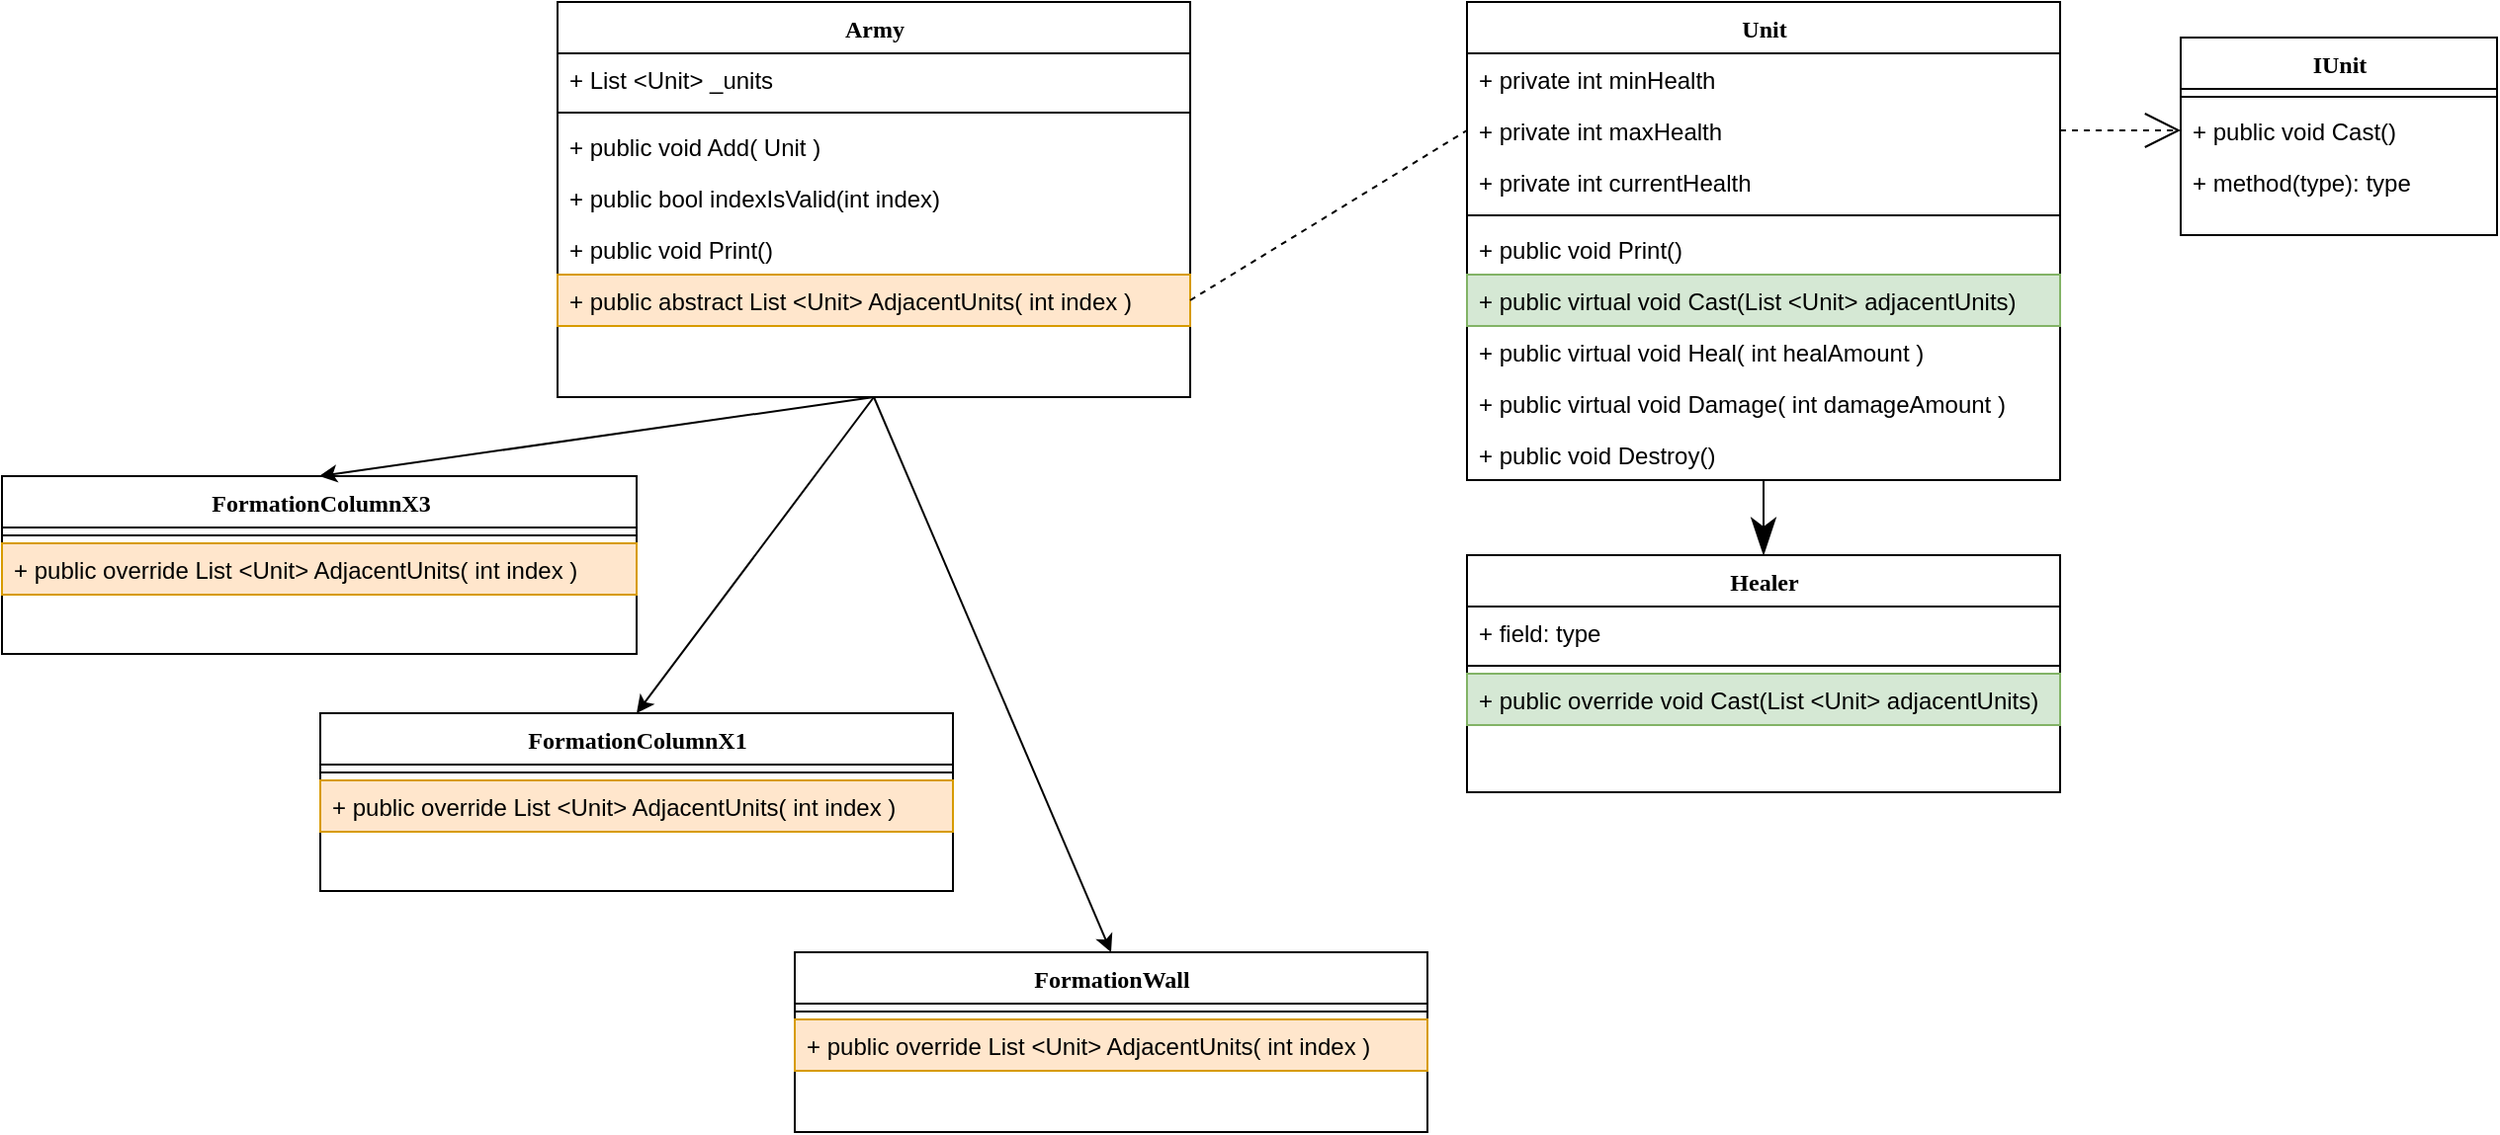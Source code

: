 <mxfile version="16.6.1" type="github" pages="2">
  <diagram name="Структура" id="9f46799a-70d6-7492-0946-bef42562c5a5">
    <mxGraphModel dx="2591" dy="762" grid="1" gridSize="10" guides="0" tooltips="1" connect="1" arrows="1" fold="1" page="1" pageScale="1" pageWidth="1169" pageHeight="827" background="none" math="0" shadow="0">
      <root>
        <mxCell id="0" />
        <mxCell id="1" parent="0" />
        <mxCell id="78961159f06e98e8-124" style="html=1;labelBackgroundColor=none;startFill=0;startSize=8;endArrow=classicThin;endFill=1;endSize=16;fontFamily=Verdana;fontSize=12;entryX=0.5;entryY=0;entryDx=0;entryDy=0;exitX=0.5;exitY=1;exitDx=0;exitDy=0;" parent="1" source="78961159f06e98e8-17" target="78961159f06e98e8-69" edge="1">
          <mxGeometry relative="1" as="geometry" />
        </mxCell>
        <mxCell id="78961159f06e98e8-17" value="Unit" style="swimlane;html=1;fontStyle=1;align=center;verticalAlign=top;childLayout=stackLayout;horizontal=1;startSize=26;horizontalStack=0;resizeParent=1;resizeLast=0;collapsible=1;marginBottom=0;swimlaneFillColor=#ffffff;rounded=0;shadow=0;comic=0;labelBackgroundColor=none;strokeWidth=1;fillColor=none;fontFamily=Verdana;fontSize=12" parent="1" vertex="1">
          <mxGeometry x="580" y="40" width="300" height="242" as="geometry" />
        </mxCell>
        <mxCell id="78961159f06e98e8-21" value="+ private int minHealth" style="text;html=1;strokeColor=none;fillColor=none;align=left;verticalAlign=top;spacingLeft=4;spacingRight=4;whiteSpace=wrap;overflow=hidden;rotatable=0;points=[[0,0.5],[1,0.5]];portConstraint=eastwest;" parent="78961159f06e98e8-17" vertex="1">
          <mxGeometry y="26" width="300" height="26" as="geometry" />
        </mxCell>
        <mxCell id="HIclassJUIiwZ_OQgA3m-4" value="+ private int maxHealth" style="text;html=1;strokeColor=none;fillColor=none;align=left;verticalAlign=top;spacingLeft=4;spacingRight=4;whiteSpace=wrap;overflow=hidden;rotatable=0;points=[[0,0.5],[1,0.5]];portConstraint=eastwest;" parent="78961159f06e98e8-17" vertex="1">
          <mxGeometry y="52" width="300" height="26" as="geometry" />
        </mxCell>
        <mxCell id="HIclassJUIiwZ_OQgA3m-5" value="+ private int currentHealth" style="text;html=1;strokeColor=none;fillColor=none;align=left;verticalAlign=top;spacingLeft=4;spacingRight=4;whiteSpace=wrap;overflow=hidden;rotatable=0;points=[[0,0.5],[1,0.5]];portConstraint=eastwest;" parent="78961159f06e98e8-17" vertex="1">
          <mxGeometry y="78" width="300" height="26" as="geometry" />
        </mxCell>
        <mxCell id="78961159f06e98e8-19" value="" style="line;html=1;strokeWidth=1;fillColor=none;align=left;verticalAlign=middle;spacingTop=-1;spacingLeft=3;spacingRight=3;rotatable=0;labelPosition=right;points=[];portConstraint=eastwest;" parent="78961159f06e98e8-17" vertex="1">
          <mxGeometry y="104" width="300" height="8" as="geometry" />
        </mxCell>
        <mxCell id="78961159f06e98e8-20" value="+ public void Print()" style="text;html=1;strokeColor=none;fillColor=none;align=left;verticalAlign=top;spacingLeft=4;spacingRight=4;whiteSpace=wrap;overflow=hidden;rotatable=0;points=[[0,0.5],[1,0.5]];portConstraint=eastwest;" parent="78961159f06e98e8-17" vertex="1">
          <mxGeometry y="112" width="300" height="26" as="geometry" />
        </mxCell>
        <mxCell id="oNumXjFYtsolnTgjQT-e-2" value="+ public virtual void Cast(List &amp;lt;Unit&amp;gt; adjacentUnits)" style="text;html=1;strokeColor=#82b366;fillColor=#d5e8d4;align=left;verticalAlign=top;spacingLeft=4;spacingRight=4;whiteSpace=wrap;overflow=hidden;rotatable=0;points=[[0,0.5],[1,0.5]];portConstraint=eastwest;" vertex="1" parent="78961159f06e98e8-17">
          <mxGeometry y="138" width="300" height="26" as="geometry" />
        </mxCell>
        <mxCell id="oNumXjFYtsolnTgjQT-e-4" value="+ public virtual void Heal( int healAmount )" style="text;html=1;strokeColor=none;fillColor=none;align=left;verticalAlign=top;spacingLeft=4;spacingRight=4;whiteSpace=wrap;overflow=hidden;rotatable=0;points=[[0,0.5],[1,0.5]];portConstraint=eastwest;" vertex="1" parent="78961159f06e98e8-17">
          <mxGeometry y="164" width="300" height="26" as="geometry" />
        </mxCell>
        <mxCell id="oNumXjFYtsolnTgjQT-e-5" value="+ public virtual void Damage( int damageAmount )" style="text;html=1;strokeColor=none;fillColor=none;align=left;verticalAlign=top;spacingLeft=4;spacingRight=4;whiteSpace=wrap;overflow=hidden;rotatable=0;points=[[0,0.5],[1,0.5]];portConstraint=eastwest;" vertex="1" parent="78961159f06e98e8-17">
          <mxGeometry y="190" width="300" height="26" as="geometry" />
        </mxCell>
        <mxCell id="oNumXjFYtsolnTgjQT-e-6" value="+ public void Destroy()" style="text;html=1;strokeColor=none;fillColor=none;align=left;verticalAlign=top;spacingLeft=4;spacingRight=4;whiteSpace=wrap;overflow=hidden;rotatable=0;points=[[0,0.5],[1,0.5]];portConstraint=eastwest;" vertex="1" parent="78961159f06e98e8-17">
          <mxGeometry y="216" width="300" height="26" as="geometry" />
        </mxCell>
        <mxCell id="78961159f06e98e8-30" value="IUnit" style="swimlane;html=1;fontStyle=1;align=center;verticalAlign=top;childLayout=stackLayout;horizontal=1;startSize=26;horizontalStack=0;resizeParent=1;resizeLast=0;collapsible=1;marginBottom=0;swimlaneFillColor=#ffffff;rounded=0;shadow=0;comic=0;labelBackgroundColor=none;strokeWidth=1;fillColor=none;fontFamily=Verdana;fontSize=12" parent="1" vertex="1">
          <mxGeometry x="941" y="58" width="160" height="100" as="geometry" />
        </mxCell>
        <mxCell id="78961159f06e98e8-38" value="" style="line;html=1;strokeWidth=1;fillColor=none;align=left;verticalAlign=middle;spacingTop=-1;spacingLeft=3;spacingRight=3;rotatable=0;labelPosition=right;points=[];portConstraint=eastwest;" parent="78961159f06e98e8-30" vertex="1">
          <mxGeometry y="26" width="160" height="8" as="geometry" />
        </mxCell>
        <mxCell id="78961159f06e98e8-42" value="+ public void Cast()" style="text;html=1;strokeColor=none;fillColor=none;align=left;verticalAlign=top;spacingLeft=4;spacingRight=4;whiteSpace=wrap;overflow=hidden;rotatable=0;points=[[0,0.5],[1,0.5]];portConstraint=eastwest;" parent="78961159f06e98e8-30" vertex="1">
          <mxGeometry y="34" width="160" height="26" as="geometry" />
        </mxCell>
        <mxCell id="78961159f06e98e8-39" value="+ method(type): type" style="text;html=1;strokeColor=none;fillColor=none;align=left;verticalAlign=top;spacingLeft=4;spacingRight=4;whiteSpace=wrap;overflow=hidden;rotatable=0;points=[[0,0.5],[1,0.5]];portConstraint=eastwest;" parent="78961159f06e98e8-30" vertex="1">
          <mxGeometry y="60" width="160" height="26" as="geometry" />
        </mxCell>
        <mxCell id="78961159f06e98e8-69" value="Healer" style="swimlane;html=1;fontStyle=1;align=center;verticalAlign=top;childLayout=stackLayout;horizontal=1;startSize=26;horizontalStack=0;resizeParent=1;resizeLast=0;collapsible=1;marginBottom=0;swimlaneFillColor=#ffffff;rounded=0;shadow=0;comic=0;labelBackgroundColor=none;strokeWidth=1;fillColor=none;fontFamily=Verdana;fontSize=12" parent="1" vertex="1">
          <mxGeometry x="580" y="320" width="300" height="120" as="geometry" />
        </mxCell>
        <mxCell id="78961159f06e98e8-76" value="+ field: type" style="text;html=1;strokeColor=none;fillColor=none;align=left;verticalAlign=top;spacingLeft=4;spacingRight=4;whiteSpace=wrap;overflow=hidden;rotatable=0;points=[[0,0.5],[1,0.5]];portConstraint=eastwest;" parent="78961159f06e98e8-69" vertex="1">
          <mxGeometry y="26" width="300" height="26" as="geometry" />
        </mxCell>
        <mxCell id="78961159f06e98e8-77" value="" style="line;html=1;strokeWidth=1;fillColor=none;align=left;verticalAlign=middle;spacingTop=-1;spacingLeft=3;spacingRight=3;rotatable=0;labelPosition=right;points=[];portConstraint=eastwest;" parent="78961159f06e98e8-69" vertex="1">
          <mxGeometry y="52" width="300" height="8" as="geometry" />
        </mxCell>
        <mxCell id="78961159f06e98e8-79" value="+ public override void Cast(List &amp;lt;Unit&amp;gt; adjacentUnits)" style="text;html=1;strokeColor=#82b366;fillColor=#d5e8d4;align=left;verticalAlign=top;spacingLeft=4;spacingRight=4;whiteSpace=wrap;overflow=hidden;rotatable=0;points=[[0,0.5],[1,0.5]];portConstraint=eastwest;" parent="78961159f06e98e8-69" vertex="1">
          <mxGeometry y="60" width="300" height="26" as="geometry" />
        </mxCell>
        <mxCell id="78961159f06e98e8-121" style="html=1;labelBackgroundColor=none;startFill=0;startSize=8;endArrow=open;endFill=0;endSize=16;fontFamily=Verdana;fontSize=12;elbow=vertical;dashed=1;exitX=1;exitY=0.5;exitDx=0;exitDy=0;entryX=0;entryY=0.5;entryDx=0;entryDy=0;" parent="1" source="HIclassJUIiwZ_OQgA3m-4" target="78961159f06e98e8-42" edge="1">
          <mxGeometry relative="1" as="geometry">
            <mxPoint x="250" y="231.882" as="sourcePoint" />
          </mxGeometry>
        </mxCell>
        <mxCell id="GQG-RdJc4Jy22JIBHspP-9" value="Army" style="swimlane;html=1;fontStyle=1;align=center;verticalAlign=top;childLayout=stackLayout;horizontal=1;startSize=26;horizontalStack=0;resizeParent=1;resizeLast=0;collapsible=1;marginBottom=0;swimlaneFillColor=#ffffff;rounded=0;shadow=0;comic=0;labelBackgroundColor=none;strokeWidth=1;fillColor=none;fontFamily=Verdana;fontSize=12" parent="1" vertex="1">
          <mxGeometry x="120" y="40" width="320" height="200" as="geometry" />
        </mxCell>
        <mxCell id="GQG-RdJc4Jy22JIBHspP-10" value="+ List &amp;lt;Unit&amp;gt; _units" style="text;html=1;strokeColor=none;fillColor=none;align=left;verticalAlign=top;spacingLeft=4;spacingRight=4;whiteSpace=wrap;overflow=hidden;rotatable=0;points=[[0,0.5],[1,0.5]];portConstraint=eastwest;" parent="GQG-RdJc4Jy22JIBHspP-9" vertex="1">
          <mxGeometry y="26" width="320" height="26" as="geometry" />
        </mxCell>
        <mxCell id="GQG-RdJc4Jy22JIBHspP-15" value="" style="line;html=1;strokeWidth=1;fillColor=none;align=left;verticalAlign=middle;spacingTop=-1;spacingLeft=3;spacingRight=3;rotatable=0;labelPosition=right;points=[];portConstraint=eastwest;" parent="GQG-RdJc4Jy22JIBHspP-9" vertex="1">
          <mxGeometry y="52" width="320" height="8" as="geometry" />
        </mxCell>
        <mxCell id="GQG-RdJc4Jy22JIBHspP-16" value="&lt;div&gt;+ public void Add( Unit )&lt;/div&gt;" style="text;html=1;strokeColor=none;fillColor=none;align=left;verticalAlign=top;spacingLeft=4;spacingRight=4;whiteSpace=wrap;overflow=hidden;rotatable=0;points=[[0,0.5],[1,0.5]];portConstraint=eastwest;" parent="GQG-RdJc4Jy22JIBHspP-9" vertex="1">
          <mxGeometry y="60" width="320" height="26" as="geometry" />
        </mxCell>
        <mxCell id="HIclassJUIiwZ_OQgA3m-2" value="+ public bool indexIsValid(int index)" style="text;html=1;strokeColor=none;fillColor=none;align=left;verticalAlign=top;spacingLeft=4;spacingRight=4;whiteSpace=wrap;overflow=hidden;rotatable=0;points=[[0,0.5],[1,0.5]];portConstraint=eastwest;" parent="GQG-RdJc4Jy22JIBHspP-9" vertex="1">
          <mxGeometry y="86" width="320" height="26" as="geometry" />
        </mxCell>
        <mxCell id="HIclassJUIiwZ_OQgA3m-3" value="+ public void Print()" style="text;html=1;strokeColor=none;fillColor=none;align=left;verticalAlign=top;spacingLeft=4;spacingRight=4;whiteSpace=wrap;overflow=hidden;rotatable=0;points=[[0,0.5],[1,0.5]];portConstraint=eastwest;" parent="GQG-RdJc4Jy22JIBHspP-9" vertex="1">
          <mxGeometry y="112" width="320" height="26" as="geometry" />
        </mxCell>
        <mxCell id="GQG-RdJc4Jy22JIBHspP-17" value="+ public abstract List &amp;lt;Unit&amp;gt; AdjacentUnits( int index )" style="text;html=1;strokeColor=#d79b00;fillColor=#ffe6cc;align=left;verticalAlign=top;spacingLeft=4;spacingRight=4;whiteSpace=wrap;overflow=hidden;rotatable=0;points=[[0,0.5],[1,0.5]];portConstraint=eastwest;" parent="GQG-RdJc4Jy22JIBHspP-9" vertex="1">
          <mxGeometry y="138" width="320" height="26" as="geometry" />
        </mxCell>
        <mxCell id="qrdXoDNGqeKWKB5XhvVL-1" value="FormationColumnX1" style="swimlane;html=1;fontStyle=1;align=center;verticalAlign=top;childLayout=stackLayout;horizontal=1;startSize=26;horizontalStack=0;resizeParent=1;resizeLast=0;collapsible=1;marginBottom=0;swimlaneFillColor=#ffffff;rounded=0;shadow=0;comic=0;labelBackgroundColor=none;strokeWidth=1;fillColor=none;fontFamily=Verdana;fontSize=12" parent="1" vertex="1">
          <mxGeometry y="400" width="320" height="90" as="geometry" />
        </mxCell>
        <mxCell id="qrdXoDNGqeKWKB5XhvVL-3" value="" style="line;html=1;strokeWidth=1;fillColor=none;align=left;verticalAlign=middle;spacingTop=-1;spacingLeft=3;spacingRight=3;rotatable=0;labelPosition=right;points=[];portConstraint=eastwest;" parent="qrdXoDNGqeKWKB5XhvVL-1" vertex="1">
          <mxGeometry y="26" width="320" height="8" as="geometry" />
        </mxCell>
        <mxCell id="qrdXoDNGqeKWKB5XhvVL-5" value="+ public override List &amp;lt;Unit&amp;gt; AdjacentUnits( int index )" style="text;html=1;strokeColor=#d79b00;fillColor=#ffe6cc;align=left;verticalAlign=top;spacingLeft=4;spacingRight=4;whiteSpace=wrap;overflow=hidden;rotatable=0;points=[[0,0.5],[1,0.5]];portConstraint=eastwest;" parent="qrdXoDNGqeKWKB5XhvVL-1" vertex="1">
          <mxGeometry y="34" width="320" height="26" as="geometry" />
        </mxCell>
        <mxCell id="qrdXoDNGqeKWKB5XhvVL-8" value="FormationWall" style="swimlane;html=1;fontStyle=1;align=center;verticalAlign=top;childLayout=stackLayout;horizontal=1;startSize=26;horizontalStack=0;resizeParent=1;resizeLast=0;collapsible=1;marginBottom=0;swimlaneFillColor=#ffffff;rounded=0;shadow=0;comic=0;labelBackgroundColor=none;strokeWidth=1;fillColor=none;fontFamily=Verdana;fontSize=12" parent="1" vertex="1">
          <mxGeometry x="240" y="521" width="320" height="91" as="geometry" />
        </mxCell>
        <mxCell id="qrdXoDNGqeKWKB5XhvVL-9" value="" style="line;html=1;strokeWidth=1;fillColor=none;align=left;verticalAlign=middle;spacingTop=-1;spacingLeft=3;spacingRight=3;rotatable=0;labelPosition=right;points=[];portConstraint=eastwest;" parent="qrdXoDNGqeKWKB5XhvVL-8" vertex="1">
          <mxGeometry y="26" width="320" height="8" as="geometry" />
        </mxCell>
        <mxCell id="qrdXoDNGqeKWKB5XhvVL-10" value="+ public override List &amp;lt;Unit&amp;gt; AdjacentUnits( int index )" style="text;html=1;strokeColor=#d79b00;fillColor=#ffe6cc;align=left;verticalAlign=top;spacingLeft=4;spacingRight=4;whiteSpace=wrap;overflow=hidden;rotatable=0;points=[[0,0.5],[1,0.5]];portConstraint=eastwest;" parent="qrdXoDNGqeKWKB5XhvVL-8" vertex="1">
          <mxGeometry y="34" width="320" height="26" as="geometry" />
        </mxCell>
        <mxCell id="qrdXoDNGqeKWKB5XhvVL-12" value="FormationColumnX3" style="swimlane;html=1;fontStyle=1;align=center;verticalAlign=top;childLayout=stackLayout;horizontal=1;startSize=26;horizontalStack=0;resizeParent=1;resizeLast=0;collapsible=1;marginBottom=0;swimlaneFillColor=#ffffff;rounded=0;shadow=0;comic=0;labelBackgroundColor=none;strokeWidth=1;fillColor=none;fontFamily=Verdana;fontSize=12" parent="1" vertex="1">
          <mxGeometry x="-161" y="280" width="321" height="90" as="geometry" />
        </mxCell>
        <mxCell id="qrdXoDNGqeKWKB5XhvVL-13" value="" style="line;html=1;strokeWidth=1;fillColor=none;align=left;verticalAlign=middle;spacingTop=-1;spacingLeft=3;spacingRight=3;rotatable=0;labelPosition=right;points=[];portConstraint=eastwest;" parent="qrdXoDNGqeKWKB5XhvVL-12" vertex="1">
          <mxGeometry y="26" width="321" height="8" as="geometry" />
        </mxCell>
        <mxCell id="qrdXoDNGqeKWKB5XhvVL-14" value="+ public override List &amp;lt;Unit&amp;gt; AdjacentUnits( int index )" style="text;html=1;strokeColor=#d79b00;fillColor=#ffe6cc;align=left;verticalAlign=top;spacingLeft=4;spacingRight=4;whiteSpace=wrap;overflow=hidden;rotatable=0;points=[[0,0.5],[1,0.5]];portConstraint=eastwest;" parent="qrdXoDNGqeKWKB5XhvVL-12" vertex="1">
          <mxGeometry y="34" width="321" height="26" as="geometry" />
        </mxCell>
        <mxCell id="qrdXoDNGqeKWKB5XhvVL-17" value="" style="endArrow=classic;html=1;rounded=0;entryX=0.5;entryY=0;entryDx=0;entryDy=0;exitX=0.5;exitY=1;exitDx=0;exitDy=0;" parent="1" source="GQG-RdJc4Jy22JIBHspP-9" target="qrdXoDNGqeKWKB5XhvVL-1" edge="1">
          <mxGeometry width="50" height="50" relative="1" as="geometry">
            <mxPoint x="150" y="582" as="sourcePoint" />
            <mxPoint x="50" y="112" as="targetPoint" />
          </mxGeometry>
        </mxCell>
        <mxCell id="qrdXoDNGqeKWKB5XhvVL-18" value="" style="endArrow=classic;html=1;rounded=0;entryX=0.5;entryY=0;entryDx=0;entryDy=0;exitX=0.5;exitY=1;exitDx=0;exitDy=0;" parent="1" source="GQG-RdJc4Jy22JIBHspP-9" target="qrdXoDNGqeKWKB5XhvVL-12" edge="1">
          <mxGeometry width="50" height="50" relative="1" as="geometry">
            <mxPoint x="340" y="602" as="sourcePoint" />
            <mxPoint x="110" y="198" as="targetPoint" />
          </mxGeometry>
        </mxCell>
        <mxCell id="qrdXoDNGqeKWKB5XhvVL-19" value="" style="endArrow=classic;html=1;rounded=0;exitX=0.5;exitY=1;exitDx=0;exitDy=0;entryX=0.5;entryY=0;entryDx=0;entryDy=0;" parent="1" source="GQG-RdJc4Jy22JIBHspP-9" target="qrdXoDNGqeKWKB5XhvVL-8" edge="1">
          <mxGeometry width="50" height="50" relative="1" as="geometry">
            <mxPoint x="50" y="392" as="sourcePoint" />
            <mxPoint x="240" y="332" as="targetPoint" />
          </mxGeometry>
        </mxCell>
        <mxCell id="qrdXoDNGqeKWKB5XhvVL-20" value="" style="endArrow=none;dashed=1;html=1;rounded=0;exitX=1;exitY=0.5;exitDx=0;exitDy=0;entryX=0;entryY=0.5;entryDx=0;entryDy=0;" parent="1" source="GQG-RdJc4Jy22JIBHspP-17" target="HIclassJUIiwZ_OQgA3m-4" edge="1">
          <mxGeometry width="50" height="50" relative="1" as="geometry">
            <mxPoint x="350" y="262" as="sourcePoint" />
            <mxPoint x="400" y="212" as="targetPoint" />
          </mxGeometry>
        </mxCell>
      </root>
    </mxGraphModel>
  </diagram>
  <diagram id="LrEoTK99fvRbfNdOxykC" name="Типы построений">
    <mxGraphModel dx="1422" dy="762" grid="1" gridSize="10" guides="1" tooltips="1" connect="1" arrows="1" fold="1" page="1" pageScale="1" pageWidth="850" pageHeight="1100" math="0" shadow="0">
      <root>
        <mxCell id="R5JlJ3jv8n5k8TAfMMNb-0" />
        <mxCell id="R5JlJ3jv8n5k8TAfMMNb-1" parent="R5JlJ3jv8n5k8TAfMMNb-0" />
        <mxCell id="R5JlJ3jv8n5k8TAfMMNb-2" value="0" style="shape=hexagon;perimeter=hexagonPerimeter2;whiteSpace=wrap;html=1;fixedSize=1;" vertex="1" parent="R5JlJ3jv8n5k8TAfMMNb-1">
          <mxGeometry x="300" y="80" width="80" height="80" as="geometry" />
        </mxCell>
        <mxCell id="R5JlJ3jv8n5k8TAfMMNb-3" value="1" style="shape=hexagon;perimeter=hexagonPerimeter2;whiteSpace=wrap;html=1;fixedSize=1;" vertex="1" parent="R5JlJ3jv8n5k8TAfMMNb-1">
          <mxGeometry x="240" y="120" width="80" height="80" as="geometry" />
        </mxCell>
        <mxCell id="R5JlJ3jv8n5k8TAfMMNb-4" value="2" style="shape=hexagon;perimeter=hexagonPerimeter2;whiteSpace=wrap;html=1;fixedSize=1;" vertex="1" parent="R5JlJ3jv8n5k8TAfMMNb-1">
          <mxGeometry x="360" y="120" width="80" height="80" as="geometry" />
        </mxCell>
        <mxCell id="R5JlJ3jv8n5k8TAfMMNb-5" value="3" style="shape=hexagon;perimeter=hexagonPerimeter2;whiteSpace=wrap;html=1;fixedSize=1;" vertex="1" parent="R5JlJ3jv8n5k8TAfMMNb-1">
          <mxGeometry x="300" y="160" width="80" height="80" as="geometry" />
        </mxCell>
        <mxCell id="R5JlJ3jv8n5k8TAfMMNb-6" value="4" style="shape=hexagon;perimeter=hexagonPerimeter2;whiteSpace=wrap;html=1;fixedSize=1;" vertex="1" parent="R5JlJ3jv8n5k8TAfMMNb-1">
          <mxGeometry x="240" y="200" width="80" height="80" as="geometry" />
        </mxCell>
        <mxCell id="R5JlJ3jv8n5k8TAfMMNb-7" value="5" style="shape=hexagon;perimeter=hexagonPerimeter2;whiteSpace=wrap;html=1;fixedSize=1;" vertex="1" parent="R5JlJ3jv8n5k8TAfMMNb-1">
          <mxGeometry x="360" y="200" width="80" height="80" as="geometry" />
        </mxCell>
        <mxCell id="R5JlJ3jv8n5k8TAfMMNb-8" value="7" style="shape=hexagon;perimeter=hexagonPerimeter2;whiteSpace=wrap;html=1;fixedSize=1;" vertex="1" parent="R5JlJ3jv8n5k8TAfMMNb-1">
          <mxGeometry x="240" y="280" width="80" height="80" as="geometry" />
        </mxCell>
        <mxCell id="R5JlJ3jv8n5k8TAfMMNb-9" value="6" style="shape=hexagon;perimeter=hexagonPerimeter2;whiteSpace=wrap;html=1;fixedSize=1;" vertex="1" parent="R5JlJ3jv8n5k8TAfMMNb-1">
          <mxGeometry x="300" y="240" width="80" height="80" as="geometry" />
        </mxCell>
        <mxCell id="R5JlJ3jv8n5k8TAfMMNb-10" value="8" style="shape=hexagon;perimeter=hexagonPerimeter2;whiteSpace=wrap;html=1;fixedSize=1;" vertex="1" parent="R5JlJ3jv8n5k8TAfMMNb-1">
          <mxGeometry x="360" y="280" width="80" height="80" as="geometry" />
        </mxCell>
      </root>
    </mxGraphModel>
  </diagram>
</mxfile>
